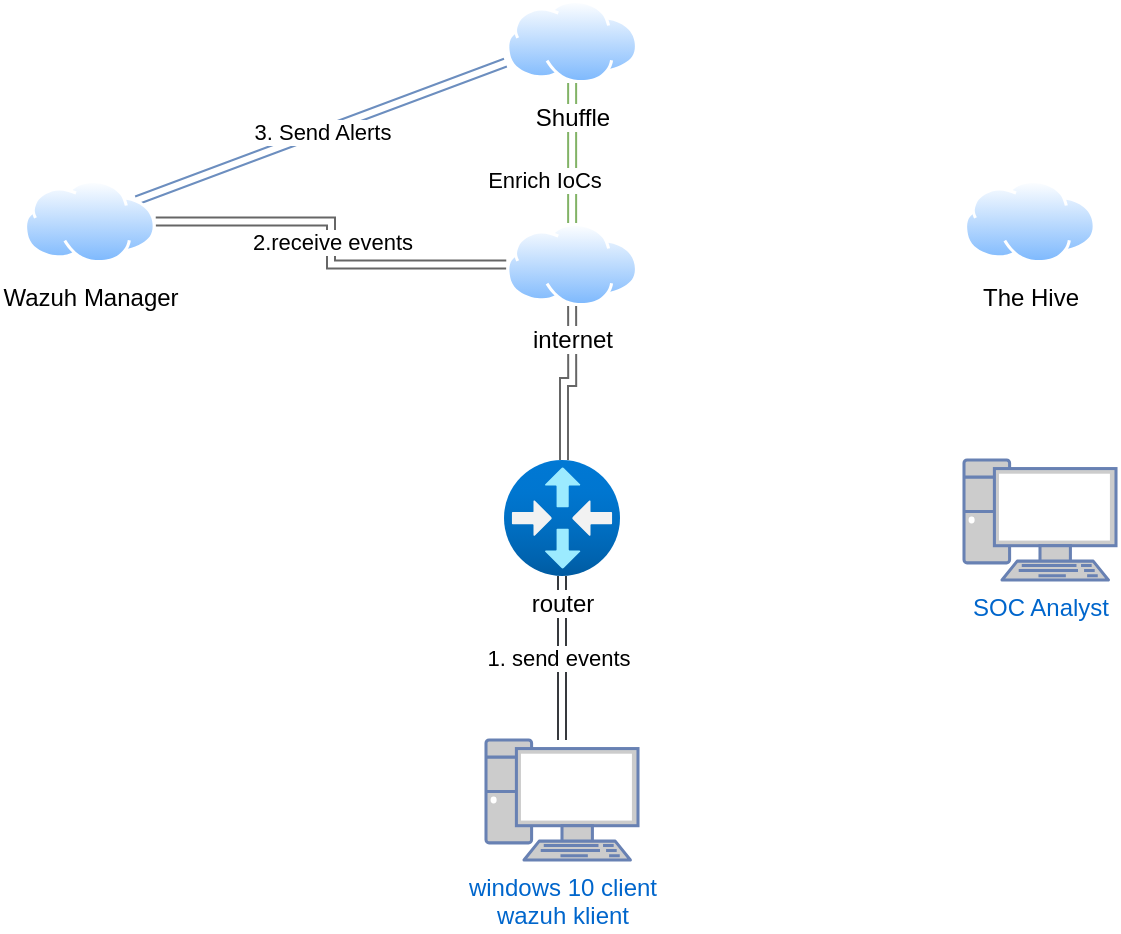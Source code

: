 <mxfile version="26.2.14">
  <diagram name="Page-1" id="OyJZjjlfyN3nXFgDMiP0">
    <mxGraphModel dx="915" dy="541" grid="1" gridSize="10" guides="1" tooltips="1" connect="1" arrows="1" fold="1" page="1" pageScale="1" pageWidth="827" pageHeight="1169" math="0" shadow="0">
      <root>
        <mxCell id="0" />
        <mxCell id="1" parent="0" />
        <mxCell id="fIHsDiYPMcrwGWOKplON-11" style="edgeStyle=orthogonalEdgeStyle;rounded=0;orthogonalLoop=1;jettySize=auto;html=1;startArrow=classic;startFill=1;strokeColor=#36393d;shape=link;fillColor=#eeeeee;" edge="1" parent="1" source="fIHsDiYPMcrwGWOKplON-1" target="fIHsDiYPMcrwGWOKplON-2">
          <mxGeometry relative="1" as="geometry" />
        </mxCell>
        <mxCell id="fIHsDiYPMcrwGWOKplON-12" value="1. send events" style="edgeLabel;html=1;align=center;verticalAlign=middle;resizable=0;points=[];" vertex="1" connectable="0" parent="fIHsDiYPMcrwGWOKplON-11">
          <mxGeometry x="0.019" y="1" relative="1" as="geometry">
            <mxPoint x="-1" y="1" as="offset" />
          </mxGeometry>
        </mxCell>
        <mxCell id="fIHsDiYPMcrwGWOKplON-1" value="windows 10 client&lt;div&gt;wazuh klient&lt;/div&gt;" style="fontColor=#0066CC;verticalAlign=top;verticalLabelPosition=bottom;labelPosition=center;align=center;html=1;outlineConnect=0;fillColor=#CCCCCC;strokeColor=#6881B3;gradientColor=none;gradientDirection=north;strokeWidth=2;shape=mxgraph.networks.pc;" vertex="1" parent="1">
          <mxGeometry x="381" y="380" width="76" height="60" as="geometry" />
        </mxCell>
        <mxCell id="fIHsDiYPMcrwGWOKplON-13" style="edgeStyle=orthogonalEdgeStyle;rounded=0;orthogonalLoop=1;jettySize=auto;html=1;entryX=0.5;entryY=1;entryDx=0;entryDy=0;shape=link;fillColor=#f5f5f5;strokeColor=#666666;gradientColor=#b3b3b3;" edge="1" parent="1" source="fIHsDiYPMcrwGWOKplON-2" target="fIHsDiYPMcrwGWOKplON-3">
          <mxGeometry relative="1" as="geometry">
            <Array as="points">
              <mxPoint x="420" y="201" />
              <mxPoint x="424" y="201" />
            </Array>
          </mxGeometry>
        </mxCell>
        <mxCell id="fIHsDiYPMcrwGWOKplON-2" value="router" style="image;aspect=fixed;html=1;points=[];align=center;fontSize=12;image=img/lib/azure2/networking/Virtual_Router.svg;" vertex="1" parent="1">
          <mxGeometry x="390" y="240" width="58" height="58" as="geometry" />
        </mxCell>
        <mxCell id="fIHsDiYPMcrwGWOKplON-14" value="2.receive events" style="edgeStyle=orthogonalEdgeStyle;rounded=0;orthogonalLoop=1;jettySize=auto;html=1;shape=link;fillColor=#f5f5f5;gradientColor=#b3b3b3;strokeColor=#666666;" edge="1" parent="1" source="fIHsDiYPMcrwGWOKplON-3" target="fIHsDiYPMcrwGWOKplON-4">
          <mxGeometry x="0.004" relative="1" as="geometry">
            <mxPoint as="offset" />
          </mxGeometry>
        </mxCell>
        <mxCell id="fIHsDiYPMcrwGWOKplON-3" value="internet" style="image;aspect=fixed;perimeter=ellipsePerimeter;html=1;align=center;shadow=0;dashed=0;spacingTop=3;image=img/lib/active_directory/internet_cloud.svg;" vertex="1" parent="1">
          <mxGeometry x="391.13" y="121.5" width="65.87" height="41.5" as="geometry" />
        </mxCell>
        <mxCell id="fIHsDiYPMcrwGWOKplON-15" value="3. Send Alerts" style="rounded=0;orthogonalLoop=1;jettySize=auto;html=1;shape=link;fillColor=#dae8fc;gradientColor=#7ea6e0;strokeColor=#6c8ebf;width=4.118;" edge="1" parent="1">
          <mxGeometry relative="1" as="geometry">
            <mxPoint x="206.291" y="110.195" as="sourcePoint" />
            <mxPoint x="390.715" y="41.312" as="targetPoint" />
          </mxGeometry>
        </mxCell>
        <mxCell id="fIHsDiYPMcrwGWOKplON-4" value="Wazuh Manager" style="image;aspect=fixed;perimeter=ellipsePerimeter;html=1;align=center;shadow=0;dashed=0;spacingTop=3;image=img/lib/active_directory/internet_cloud.svg;" vertex="1" parent="1">
          <mxGeometry x="150" y="100" width="65.87" height="41.5" as="geometry" />
        </mxCell>
        <mxCell id="fIHsDiYPMcrwGWOKplON-5" value="The Hive" style="image;aspect=fixed;perimeter=ellipsePerimeter;html=1;align=center;shadow=0;dashed=0;spacingTop=3;image=img/lib/active_directory/internet_cloud.svg;" vertex="1" parent="1">
          <mxGeometry x="620" y="100" width="65.87" height="41.5" as="geometry" />
        </mxCell>
        <mxCell id="fIHsDiYPMcrwGWOKplON-18" value="Enrich IoCs" style="edgeStyle=orthogonalEdgeStyle;rounded=0;orthogonalLoop=1;jettySize=auto;html=1;shape=link;fillColor=#d5e8d4;gradientColor=#97d077;strokeColor=#82b366;" edge="1" parent="1" source="fIHsDiYPMcrwGWOKplON-7" target="fIHsDiYPMcrwGWOKplON-3">
          <mxGeometry x="0.386" y="-14" relative="1" as="geometry">
            <mxPoint as="offset" />
          </mxGeometry>
        </mxCell>
        <mxCell id="fIHsDiYPMcrwGWOKplON-7" value="Shuffle" style="image;aspect=fixed;perimeter=ellipsePerimeter;html=1;align=center;shadow=0;dashed=0;spacingTop=3;image=img/lib/active_directory/internet_cloud.svg;" vertex="1" parent="1">
          <mxGeometry x="391.13" y="10" width="65.87" height="41.5" as="geometry" />
        </mxCell>
        <mxCell id="fIHsDiYPMcrwGWOKplON-10" value="SOC Analyst" style="fontColor=#0066CC;verticalAlign=top;verticalLabelPosition=bottom;labelPosition=center;align=center;html=1;outlineConnect=0;fillColor=#CCCCCC;strokeColor=#6881B3;gradientColor=none;gradientDirection=north;strokeWidth=2;shape=mxgraph.networks.pc;" vertex="1" parent="1">
          <mxGeometry x="620" y="240" width="76" height="60" as="geometry" />
        </mxCell>
      </root>
    </mxGraphModel>
  </diagram>
</mxfile>
